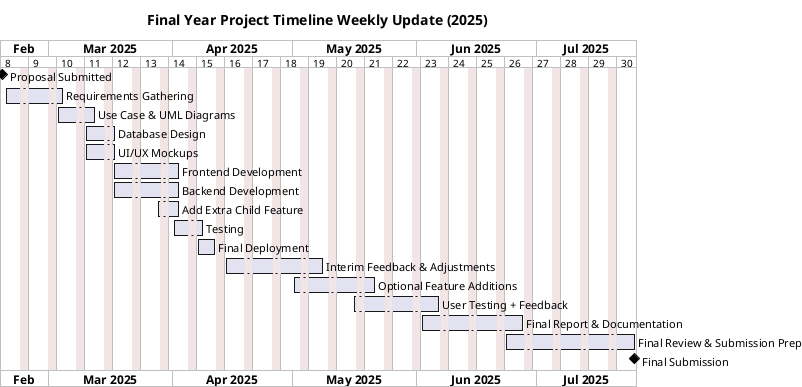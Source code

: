 @startgantt
title Final Year Project Timeline Weekly Update (2025)

Project starts the 17th of February 2025
saturday are closed
sunday are closed
printscale weekly

[Proposal Submitted] happens at 17 Feb 2025

[Requirements Gathering] starts at 18 Feb 2025 and lasts 11 days
[Use Case & UML Diagrams] starts at 1 Mar 2025 and lasts 8 days
[Database Design] starts at 9 Mar 2025 and lasts 6 days
[UI/UX Mockups] starts at 9 Mar 2025 and lasts 6 days
[Frontend Development] starts at 15 Mar 2025 and lasts 13 days
[Backend Development] starts at 15 Mar 2025 and lasts 13 days
[Add Extra Child Feature] starts at 28 Mar 2025 and lasts 4 days
[Testing] starts at 1 Apr 2025 and lasts 6 days

[Final Deployment] starts at 7 Apr 2025 and lasts 5 days
[Interim Feedback & Adjustments] starts at 12 Apr 2025 and lasts 19 days
[Optional Feature Additions] starts at 1 May 2025 and lasts 15 days
[User Testing + Feedback] starts at 16 May 2025 and lasts 16 days

[Final Report & Documentation] starts at 1 Jun 2025 and lasts 20 days
[Final Review & Submission Prep] starts at 21 Jun 2025 and lasts 25 days
[Final Submission] happens at 25 Jul 2025
@endgantt





